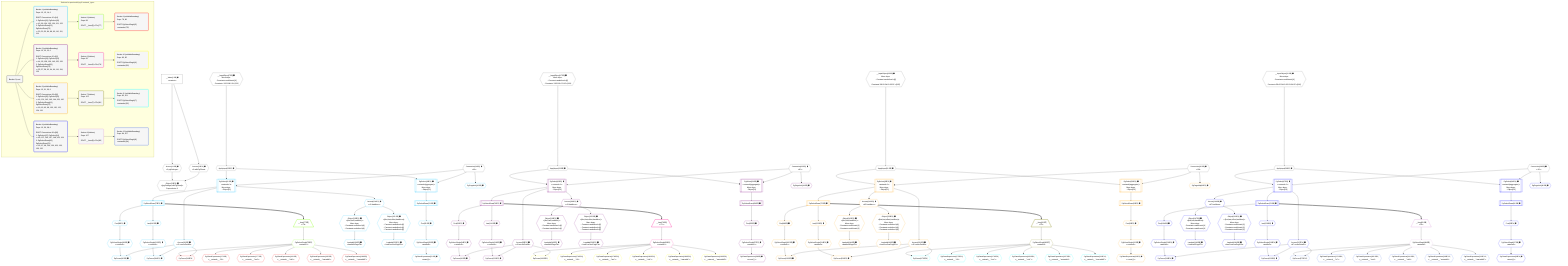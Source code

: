 %%{init: {'themeVariables': { 'fontSize': '12px'}}}%%
graph TD
    classDef path fill:#eee,stroke:#000,color:#000
    classDef plan fill:#fff,stroke-width:1px,color:#000
    classDef itemplan fill:#fff,stroke-width:2px,color:#000
    classDef unbatchedplan fill:#dff,stroke-width:1px,color:#000
    classDef sideeffectplan fill:#fcc,stroke-width:2px,color:#000
    classDef bucket fill:#f6f6f6,color:#000,stroke-width:2px,text-align:left

    subgraph "Buckets for queries/v4/pg11.network_types"
    Bucket0("Bucket 0 (root)"):::bucket
    Bucket1("Bucket 1 (nullableBoundary)<br />Deps: 13, 15, 14, 6<br /><br />ROOT Connectionᐸ10ᐳ[14]<br />1: PgSelect[41], PgSelect[49]<br />ᐳ: 42, 89, 134, 135, 136, 151, 152<br />2: PgSelectRows[51], PgSelectRows[73]<br />ᐳ: 50, 52, 53, 86, 88, 90, 110, 112, 114"):::bucket
    Bucket2("Bucket 2 (nullableBoundary)<br />Deps: 13, 23, 22, 6<br /><br />ROOT Connectionᐸ20ᐳ[22]<br />1: PgSelect[43], PgSelect[54]<br />ᐳ: 44, 95, 138, 139, 140, 155, 156<br />2: PgSelectRows[56], PgSelectRows[74]<br />ᐳ: 55, 57, 58, 92, 94, 96, 116, 118, 120"):::bucket
    Bucket3("Bucket 3 (nullableBoundary)<br />Deps: 13, 31, 30, 6<br /><br />ROOT Connectionᐸ28ᐳ[30]<br />1: PgSelect[45], PgSelect[59]<br />ᐳ: 46, 101, 142, 143, 144, 159, 160<br />2: PgSelectRows[61], PgSelectRows[75]<br />ᐳ: 60, 62, 63, 98, 100, 102, 122, 124, 126"):::bucket
    Bucket4("Bucket 4 (nullableBoundary)<br />Deps: 13, 39, 38, 6<br /><br />ROOT Connectionᐸ36ᐳ[38]<br />1: PgSelect[47], PgSelect[64]<br />ᐳ: 48, 107, 146, 147, 148, 163, 164<br />2: PgSelectRows[66], PgSelectRows[76]<br />ᐳ: 65, 67, 68, 104, 106, 108, 128, 130, 132"):::bucket
    Bucket5("Bucket 5 (listItem)<br />Deps: 89<br /><br />ROOT __Item{5}ᐸ73ᐳ[77]"):::bucket
    Bucket6("Bucket 6 (listItem)<br />Deps: 95<br /><br />ROOT __Item{6}ᐸ74ᐳ[79]"):::bucket
    Bucket7("Bucket 7 (listItem)<br />Deps: 101<br /><br />ROOT __Item{7}ᐸ75ᐳ[81]"):::bucket
    Bucket8("Bucket 8 (listItem)<br />Deps: 107<br /><br />ROOT __Item{8}ᐸ76ᐳ[83]"):::bucket
    Bucket9("Bucket 9 (nullableBoundary)<br />Deps: 78, 89<br /><br />ROOT PgSelectSingle{5}ᐸnetworkᐳ[78]"):::bucket
    Bucket10("Bucket 10 (nullableBoundary)<br />Deps: 80, 95<br /><br />ROOT PgSelectSingle{6}ᐸnetworkᐳ[80]"):::bucket
    Bucket11("Bucket 11 (nullableBoundary)<br />Deps: 82, 101<br /><br />ROOT PgSelectSingle{7}ᐸnetworkᐳ[82]"):::bucket
    Bucket12("Bucket 12 (nullableBoundary)<br />Deps: 84, 107<br /><br />ROOT PgSelectSingle{8}ᐸnetworkᐳ[84]"):::bucket
    end
    Bucket0 --> Bucket1 & Bucket2 & Bucket3 & Bucket4
    Bucket1 --> Bucket5
    Bucket2 --> Bucket6
    Bucket3 --> Bucket7
    Bucket4 --> Bucket8
    Bucket5 --> Bucket9
    Bucket6 --> Bucket10
    Bucket7 --> Bucket11
    Bucket8 --> Bucket12

    %% plan dependencies
    __InputObject7{{"__InputObject[7∈0] ➊<br />More deps:<br />- Constantᐸundefinedᐳ[6]<br />- Constantᐸ'192.168.0.0'ᐳ[193]"}}:::plan
    Object13{{"Object[13∈0] ➊<br />ᐸ{pgSettings,withPgClient}ᐳ<br />Dependents: 8"}}:::plan
    Access11{{"Access[11∈0] ➊<br />ᐸ2.pgSettingsᐳ"}}:::plan
    Access12{{"Access[12∈0] ➊<br />ᐸ2.withPgClientᐳ"}}:::plan
    Access11 & Access12 --> Object13
    __InputObject17{{"__InputObject[17∈0] ➊<br />More deps:<br />- Constantᐸundefinedᐳ[6]<br />- Constantᐸ'192.168.0.0/16'ᐳ[194]"}}:::plan
    __InputObject25{{"__InputObject[25∈0] ➊<br />More deps:<br />- Constantᐸundefinedᐳ[6]<br />- Constantᐸ'08:00:2b:01:02:03'ᐳ[195]"}}:::plan
    __InputObject33{{"__InputObject[33∈0] ➊<br />More deps:<br />- Constantᐸundefinedᐳ[6]<br />- Constantᐸ'08:00:2b:01:02:03:04:05'ᐳ[196]"}}:::plan
    __Value2["__Value[2∈0] ➊<br />ᐸcontextᐳ"]:::plan
    __Value2 --> Access11
    __Value2 --> Access12
    ApplyInput15{{"ApplyInput[15∈0] ➊"}}:::plan
    __InputObject7 --> ApplyInput15
    ApplyInput23{{"ApplyInput[23∈0] ➊"}}:::plan
    __InputObject17 --> ApplyInput23
    ApplyInput31{{"ApplyInput[31∈0] ➊"}}:::plan
    __InputObject25 --> ApplyInput31
    ApplyInput39{{"ApplyInput[39∈0] ➊"}}:::plan
    __InputObject33 --> ApplyInput39
    Connection14{{"Connection[14∈0] ➊<br />ᐸ10ᐳ"}}:::plan
    Connection22{{"Connection[22∈0] ➊<br />ᐸ20ᐳ"}}:::plan
    Connection30{{"Connection[30∈0] ➊<br />ᐸ28ᐳ"}}:::plan
    Connection38{{"Connection[38∈0] ➊<br />ᐸ36ᐳ"}}:::plan
    Object151{{"Object[151∈1] ➊<br />ᐸ{first,last,offset,hasMore}ᐳ<br />More deps:<br />- Constantᐸundefinedᐳ[6]<br />- Constantᐸundefinedᐳ[6]<br />- Constantᐸundefinedᐳ[6]"}}:::plan
    Access134{{"Access[134∈1] ➊<br />ᐸ41.hasMoreᐳ"}}:::plan
    Access134 --> Object151
    PgSelect41[["PgSelect[41∈1] ➊<br />ᐸnetwork+1ᐳ<br />More deps:<br />- Object[13]"]]:::plan
    ApplyInput15 & Connection14 --> PgSelect41
    PgSelect49[["PgSelect[49∈1] ➊<br />ᐸnetwork(aggregate)ᐳ<br />More deps:<br />- Object[13]"]]:::plan
    ApplyInput15 & Connection14 --> PgSelect49
    Object135{{"Object[135∈1] ➊<br />ᐸ{first,last,hasMore}ᐳ<br />More deps:<br />- Constantᐸundefinedᐳ[6]<br />- Constantᐸundefinedᐳ[6]"}}:::plan
    Access134 --> Object135
    PgCursor90{{"PgCursor[90∈1] ➊"}}:::plan
    PgSelectSingle88{{"PgSelectSingle[88∈1] ➊<br />ᐸnetworkᐳ"}}:::plan
    Access89{{"Access[89∈1] ➊<br />ᐸ41.cursorDetailsᐳ"}}:::plan
    PgSelectSingle88 & Access89 --> PgCursor90
    PgCursor114{{"PgCursor[114∈1] ➊"}}:::plan
    PgSelectSingle112{{"PgSelectSingle[112∈1] ➊<br />ᐸnetworkᐳ"}}:::plan
    PgSelectSingle112 & Access89 --> PgCursor114
    PgPageInfo42{{"PgPageInfo[42∈1] ➊"}}:::plan
    Connection14 --> PgPageInfo42
    First50{{"First[50∈1] ➊"}}:::plan
    PgSelectRows51[["PgSelectRows[51∈1] ➊"]]:::plan
    PgSelectRows51 --> First50
    PgSelect49 --> PgSelectRows51
    PgSelectSingle52{{"PgSelectSingle[52∈1] ➊<br />ᐸnetworkᐳ"}}:::plan
    First50 --> PgSelectSingle52
    PgClassExpression53{{"PgClassExpression[53∈1] ➊<br />ᐸcount(*)ᐳ"}}:::plan
    PgSelectSingle52 --> PgClassExpression53
    PgSelectRows73[["PgSelectRows[73∈1] ➊"]]:::plan
    PgSelect41 --> PgSelectRows73
    First86{{"First[86∈1] ➊"}}:::plan
    PgSelectRows73 --> First86
    First86 --> PgSelectSingle88
    PgSelect41 --> Access89
    Last110{{"Last[110∈1] ➊"}}:::plan
    PgSelectRows73 --> Last110
    Last110 --> PgSelectSingle112
    PgSelect41 --> Access134
    Lambda136{{"Lambda[136∈1] ➊<br />ᐸhasNextPageCbᐳ"}}:::plan
    Object135 --> Lambda136
    Lambda152{{"Lambda[152∈1] ➊<br />ᐸhasPreviousPageCbᐳ"}}:::plan
    Object151 --> Lambda152
    Object155{{"Object[155∈2] ➊<br />ᐸ{first,last,offset,hasMore}ᐳ<br />More deps:<br />- Constantᐸundefinedᐳ[6]<br />- Constantᐸundefinedᐳ[6]<br />- Constantᐸundefinedᐳ[6]"}}:::plan
    Access138{{"Access[138∈2] ➊<br />ᐸ43.hasMoreᐳ"}}:::plan
    Access138 --> Object155
    PgSelect43[["PgSelect[43∈2] ➊<br />ᐸnetwork+1ᐳ<br />More deps:<br />- Object[13]"]]:::plan
    ApplyInput23 & Connection22 --> PgSelect43
    PgSelect54[["PgSelect[54∈2] ➊<br />ᐸnetwork(aggregate)ᐳ<br />More deps:<br />- Object[13]"]]:::plan
    ApplyInput23 & Connection22 --> PgSelect54
    Object139{{"Object[139∈2] ➊<br />ᐸ{first,last,hasMore}ᐳ<br />More deps:<br />- Constantᐸundefinedᐳ[6]<br />- Constantᐸundefinedᐳ[6]"}}:::plan
    Access138 --> Object139
    PgCursor96{{"PgCursor[96∈2] ➊"}}:::plan
    PgSelectSingle94{{"PgSelectSingle[94∈2] ➊<br />ᐸnetworkᐳ"}}:::plan
    Access95{{"Access[95∈2] ➊<br />ᐸ43.cursorDetailsᐳ"}}:::plan
    PgSelectSingle94 & Access95 --> PgCursor96
    PgCursor120{{"PgCursor[120∈2] ➊"}}:::plan
    PgSelectSingle118{{"PgSelectSingle[118∈2] ➊<br />ᐸnetworkᐳ"}}:::plan
    PgSelectSingle118 & Access95 --> PgCursor120
    PgPageInfo44{{"PgPageInfo[44∈2] ➊"}}:::plan
    Connection22 --> PgPageInfo44
    First55{{"First[55∈2] ➊"}}:::plan
    PgSelectRows56[["PgSelectRows[56∈2] ➊"]]:::plan
    PgSelectRows56 --> First55
    PgSelect54 --> PgSelectRows56
    PgSelectSingle57{{"PgSelectSingle[57∈2] ➊<br />ᐸnetworkᐳ"}}:::plan
    First55 --> PgSelectSingle57
    PgClassExpression58{{"PgClassExpression[58∈2] ➊<br />ᐸcount(*)ᐳ"}}:::plan
    PgSelectSingle57 --> PgClassExpression58
    PgSelectRows74[["PgSelectRows[74∈2] ➊"]]:::plan
    PgSelect43 --> PgSelectRows74
    First92{{"First[92∈2] ➊"}}:::plan
    PgSelectRows74 --> First92
    First92 --> PgSelectSingle94
    PgSelect43 --> Access95
    Last116{{"Last[116∈2] ➊"}}:::plan
    PgSelectRows74 --> Last116
    Last116 --> PgSelectSingle118
    PgSelect43 --> Access138
    Lambda140{{"Lambda[140∈2] ➊<br />ᐸhasNextPageCbᐳ"}}:::plan
    Object139 --> Lambda140
    Lambda156{{"Lambda[156∈2] ➊<br />ᐸhasPreviousPageCbᐳ"}}:::plan
    Object155 --> Lambda156
    Object159{{"Object[159∈3] ➊<br />ᐸ{first,last,offset,hasMore}ᐳ<br />More deps:<br />- Constantᐸundefinedᐳ[6]<br />- Constantᐸundefinedᐳ[6]<br />- Constantᐸundefinedᐳ[6]"}}:::plan
    Access142{{"Access[142∈3] ➊<br />ᐸ45.hasMoreᐳ"}}:::plan
    Access142 --> Object159
    PgSelect45[["PgSelect[45∈3] ➊<br />ᐸnetwork+1ᐳ<br />More deps:<br />- Object[13]"]]:::plan
    ApplyInput31 & Connection30 --> PgSelect45
    PgSelect59[["PgSelect[59∈3] ➊<br />ᐸnetwork(aggregate)ᐳ<br />More deps:<br />- Object[13]"]]:::plan
    ApplyInput31 & Connection30 --> PgSelect59
    Object143{{"Object[143∈3] ➊<br />ᐸ{first,last,hasMore}ᐳ<br />More deps:<br />- Constantᐸundefinedᐳ[6]<br />- Constantᐸundefinedᐳ[6]"}}:::plan
    Access142 --> Object143
    PgCursor102{{"PgCursor[102∈3] ➊"}}:::plan
    PgSelectSingle100{{"PgSelectSingle[100∈3] ➊<br />ᐸnetworkᐳ"}}:::plan
    Access101{{"Access[101∈3] ➊<br />ᐸ45.cursorDetailsᐳ"}}:::plan
    PgSelectSingle100 & Access101 --> PgCursor102
    PgCursor126{{"PgCursor[126∈3] ➊"}}:::plan
    PgSelectSingle124{{"PgSelectSingle[124∈3] ➊<br />ᐸnetworkᐳ"}}:::plan
    PgSelectSingle124 & Access101 --> PgCursor126
    PgPageInfo46{{"PgPageInfo[46∈3] ➊"}}:::plan
    Connection30 --> PgPageInfo46
    First60{{"First[60∈3] ➊"}}:::plan
    PgSelectRows61[["PgSelectRows[61∈3] ➊"]]:::plan
    PgSelectRows61 --> First60
    PgSelect59 --> PgSelectRows61
    PgSelectSingle62{{"PgSelectSingle[62∈3] ➊<br />ᐸnetworkᐳ"}}:::plan
    First60 --> PgSelectSingle62
    PgClassExpression63{{"PgClassExpression[63∈3] ➊<br />ᐸcount(*)ᐳ"}}:::plan
    PgSelectSingle62 --> PgClassExpression63
    PgSelectRows75[["PgSelectRows[75∈3] ➊"]]:::plan
    PgSelect45 --> PgSelectRows75
    First98{{"First[98∈3] ➊"}}:::plan
    PgSelectRows75 --> First98
    First98 --> PgSelectSingle100
    PgSelect45 --> Access101
    Last122{{"Last[122∈3] ➊"}}:::plan
    PgSelectRows75 --> Last122
    Last122 --> PgSelectSingle124
    PgSelect45 --> Access142
    Lambda144{{"Lambda[144∈3] ➊<br />ᐸhasNextPageCbᐳ"}}:::plan
    Object143 --> Lambda144
    Lambda160{{"Lambda[160∈3] ➊<br />ᐸhasPreviousPageCbᐳ"}}:::plan
    Object159 --> Lambda160
    Object163{{"Object[163∈4] ➊<br />ᐸ{first,last,offset,hasMore}ᐳ<br />More deps:<br />- Constantᐸundefinedᐳ[6]<br />- Constantᐸundefinedᐳ[6]<br />- Constantᐸundefinedᐳ[6]"}}:::plan
    Access146{{"Access[146∈4] ➊<br />ᐸ47.hasMoreᐳ"}}:::plan
    Access146 --> Object163
    PgSelect47[["PgSelect[47∈4] ➊<br />ᐸnetwork+1ᐳ<br />More deps:<br />- Object[13]"]]:::plan
    ApplyInput39 & Connection38 --> PgSelect47
    PgSelect64[["PgSelect[64∈4] ➊<br />ᐸnetwork(aggregate)ᐳ<br />More deps:<br />- Object[13]"]]:::plan
    ApplyInput39 & Connection38 --> PgSelect64
    Object147{{"Object[147∈4] ➊<br />ᐸ{first,last,hasMore}ᐳ<br />More deps:<br />- Constantᐸundefinedᐳ[6]<br />- Constantᐸundefinedᐳ[6]"}}:::plan
    Access146 --> Object147
    PgCursor108{{"PgCursor[108∈4] ➊"}}:::plan
    PgSelectSingle106{{"PgSelectSingle[106∈4] ➊<br />ᐸnetworkᐳ"}}:::plan
    Access107{{"Access[107∈4] ➊<br />ᐸ47.cursorDetailsᐳ"}}:::plan
    PgSelectSingle106 & Access107 --> PgCursor108
    PgCursor132{{"PgCursor[132∈4] ➊"}}:::plan
    PgSelectSingle130{{"PgSelectSingle[130∈4] ➊<br />ᐸnetworkᐳ"}}:::plan
    PgSelectSingle130 & Access107 --> PgCursor132
    PgPageInfo48{{"PgPageInfo[48∈4] ➊"}}:::plan
    Connection38 --> PgPageInfo48
    First65{{"First[65∈4] ➊"}}:::plan
    PgSelectRows66[["PgSelectRows[66∈4] ➊"]]:::plan
    PgSelectRows66 --> First65
    PgSelect64 --> PgSelectRows66
    PgSelectSingle67{{"PgSelectSingle[67∈4] ➊<br />ᐸnetworkᐳ"}}:::plan
    First65 --> PgSelectSingle67
    PgClassExpression68{{"PgClassExpression[68∈4] ➊<br />ᐸcount(*)ᐳ"}}:::plan
    PgSelectSingle67 --> PgClassExpression68
    PgSelectRows76[["PgSelectRows[76∈4] ➊"]]:::plan
    PgSelect47 --> PgSelectRows76
    First104{{"First[104∈4] ➊"}}:::plan
    PgSelectRows76 --> First104
    First104 --> PgSelectSingle106
    PgSelect47 --> Access107
    Last128{{"Last[128∈4] ➊"}}:::plan
    PgSelectRows76 --> Last128
    Last128 --> PgSelectSingle130
    PgSelect47 --> Access146
    Lambda148{{"Lambda[148∈4] ➊<br />ᐸhasNextPageCbᐳ"}}:::plan
    Object147 --> Lambda148
    Lambda164{{"Lambda[164∈4] ➊<br />ᐸhasPreviousPageCbᐳ"}}:::plan
    Object163 --> Lambda164
    __Item77[/"__Item[77∈5]<br />ᐸ73ᐳ"\]:::itemplan
    PgSelectRows73 ==> __Item77
    PgSelectSingle78{{"PgSelectSingle[78∈5]<br />ᐸnetworkᐳ"}}:::plan
    __Item77 --> PgSelectSingle78
    __Item79[/"__Item[79∈6]<br />ᐸ74ᐳ"\]:::itemplan
    PgSelectRows74 ==> __Item79
    PgSelectSingle80{{"PgSelectSingle[80∈6]<br />ᐸnetworkᐳ"}}:::plan
    __Item79 --> PgSelectSingle80
    __Item81[/"__Item[81∈7]<br />ᐸ75ᐳ"\]:::itemplan
    PgSelectRows75 ==> __Item81
    PgSelectSingle82{{"PgSelectSingle[82∈7]<br />ᐸnetworkᐳ"}}:::plan
    __Item81 --> PgSelectSingle82
    __Item83[/"__Item[83∈8]<br />ᐸ76ᐳ"\]:::itemplan
    PgSelectRows76 ==> __Item83
    PgSelectSingle84{{"PgSelectSingle[84∈8]<br />ᐸnetworkᐳ"}}:::plan
    __Item83 --> PgSelectSingle84
    PgCursor166{{"PgCursor[166∈9]"}}:::plan
    PgSelectSingle78 & Access89 --> PgCursor166
    PgClassExpression173{{"PgClassExpression[173∈9]<br />ᐸ__network__.”id”ᐳ"}}:::plan
    PgSelectSingle78 --> PgClassExpression173
    PgClassExpression177{{"PgClassExpression[177∈9]<br />ᐸ__network__.”inet”ᐳ"}}:::plan
    PgSelectSingle78 --> PgClassExpression177
    PgClassExpression181{{"PgClassExpression[181∈9]<br />ᐸ__network__.”cidr”ᐳ"}}:::plan
    PgSelectSingle78 --> PgClassExpression181
    PgClassExpression185{{"PgClassExpression[185∈9]<br />ᐸ__network__.”macaddr”ᐳ"}}:::plan
    PgSelectSingle78 --> PgClassExpression185
    PgClassExpression189{{"PgClassExpression[189∈9]<br />ᐸ__network__.”macaddr8”ᐳ"}}:::plan
    PgSelectSingle78 --> PgClassExpression189
    PgCursor168{{"PgCursor[168∈10]"}}:::plan
    PgSelectSingle80 & Access95 --> PgCursor168
    PgClassExpression174{{"PgClassExpression[174∈10]<br />ᐸ__network__.”id”ᐳ"}}:::plan
    PgSelectSingle80 --> PgClassExpression174
    PgClassExpression178{{"PgClassExpression[178∈10]<br />ᐸ__network__.”inet”ᐳ"}}:::plan
    PgSelectSingle80 --> PgClassExpression178
    PgClassExpression182{{"PgClassExpression[182∈10]<br />ᐸ__network__.”cidr”ᐳ"}}:::plan
    PgSelectSingle80 --> PgClassExpression182
    PgClassExpression186{{"PgClassExpression[186∈10]<br />ᐸ__network__.”macaddr”ᐳ"}}:::plan
    PgSelectSingle80 --> PgClassExpression186
    PgClassExpression190{{"PgClassExpression[190∈10]<br />ᐸ__network__.”macaddr8”ᐳ"}}:::plan
    PgSelectSingle80 --> PgClassExpression190
    PgCursor170{{"PgCursor[170∈11]"}}:::plan
    PgSelectSingle82 & Access101 --> PgCursor170
    PgClassExpression175{{"PgClassExpression[175∈11]<br />ᐸ__network__.”id”ᐳ"}}:::plan
    PgSelectSingle82 --> PgClassExpression175
    PgClassExpression179{{"PgClassExpression[179∈11]<br />ᐸ__network__.”inet”ᐳ"}}:::plan
    PgSelectSingle82 --> PgClassExpression179
    PgClassExpression183{{"PgClassExpression[183∈11]<br />ᐸ__network__.”cidr”ᐳ"}}:::plan
    PgSelectSingle82 --> PgClassExpression183
    PgClassExpression187{{"PgClassExpression[187∈11]<br />ᐸ__network__.”macaddr”ᐳ"}}:::plan
    PgSelectSingle82 --> PgClassExpression187
    PgClassExpression191{{"PgClassExpression[191∈11]<br />ᐸ__network__.”macaddr8”ᐳ"}}:::plan
    PgSelectSingle82 --> PgClassExpression191
    PgCursor172{{"PgCursor[172∈12]"}}:::plan
    PgSelectSingle84 & Access107 --> PgCursor172
    PgClassExpression176{{"PgClassExpression[176∈12]<br />ᐸ__network__.”id”ᐳ"}}:::plan
    PgSelectSingle84 --> PgClassExpression176
    PgClassExpression180{{"PgClassExpression[180∈12]<br />ᐸ__network__.”inet”ᐳ"}}:::plan
    PgSelectSingle84 --> PgClassExpression180
    PgClassExpression184{{"PgClassExpression[184∈12]<br />ᐸ__network__.”cidr”ᐳ"}}:::plan
    PgSelectSingle84 --> PgClassExpression184
    PgClassExpression188{{"PgClassExpression[188∈12]<br />ᐸ__network__.”macaddr”ᐳ"}}:::plan
    PgSelectSingle84 --> PgClassExpression188
    PgClassExpression192{{"PgClassExpression[192∈12]<br />ᐸ__network__.”macaddr8”ᐳ"}}:::plan
    PgSelectSingle84 --> PgClassExpression192

    %% define steps
    classDef bucket0 stroke:#696969
    class Bucket0,__Value2,__InputObject7,Access11,Access12,Object13,Connection14,ApplyInput15,__InputObject17,Connection22,ApplyInput23,__InputObject25,Connection30,ApplyInput31,__InputObject33,Connection38,ApplyInput39 bucket0
    classDef bucket1 stroke:#00bfff
    class Bucket1,PgSelect41,PgPageInfo42,PgSelect49,First50,PgSelectRows51,PgSelectSingle52,PgClassExpression53,PgSelectRows73,First86,PgSelectSingle88,Access89,PgCursor90,Last110,PgSelectSingle112,PgCursor114,Access134,Object135,Lambda136,Object151,Lambda152 bucket1
    classDef bucket2 stroke:#7f007f
    class Bucket2,PgSelect43,PgPageInfo44,PgSelect54,First55,PgSelectRows56,PgSelectSingle57,PgClassExpression58,PgSelectRows74,First92,PgSelectSingle94,Access95,PgCursor96,Last116,PgSelectSingle118,PgCursor120,Access138,Object139,Lambda140,Object155,Lambda156 bucket2
    classDef bucket3 stroke:#ffa500
    class Bucket3,PgSelect45,PgPageInfo46,PgSelect59,First60,PgSelectRows61,PgSelectSingle62,PgClassExpression63,PgSelectRows75,First98,PgSelectSingle100,Access101,PgCursor102,Last122,PgSelectSingle124,PgCursor126,Access142,Object143,Lambda144,Object159,Lambda160 bucket3
    classDef bucket4 stroke:#0000ff
    class Bucket4,PgSelect47,PgPageInfo48,PgSelect64,First65,PgSelectRows66,PgSelectSingle67,PgClassExpression68,PgSelectRows76,First104,PgSelectSingle106,Access107,PgCursor108,Last128,PgSelectSingle130,PgCursor132,Access146,Object147,Lambda148,Object163,Lambda164 bucket4
    classDef bucket5 stroke:#7fff00
    class Bucket5,__Item77,PgSelectSingle78 bucket5
    classDef bucket6 stroke:#ff1493
    class Bucket6,__Item79,PgSelectSingle80 bucket6
    classDef bucket7 stroke:#808000
    class Bucket7,__Item81,PgSelectSingle82 bucket7
    classDef bucket8 stroke:#dda0dd
    class Bucket8,__Item83,PgSelectSingle84 bucket8
    classDef bucket9 stroke:#ff0000
    class Bucket9,PgCursor166,PgClassExpression173,PgClassExpression177,PgClassExpression181,PgClassExpression185,PgClassExpression189 bucket9
    classDef bucket10 stroke:#ffff00
    class Bucket10,PgCursor168,PgClassExpression174,PgClassExpression178,PgClassExpression182,PgClassExpression186,PgClassExpression190 bucket10
    classDef bucket11 stroke:#00ffff
    class Bucket11,PgCursor170,PgClassExpression175,PgClassExpression179,PgClassExpression183,PgClassExpression187,PgClassExpression191 bucket11
    classDef bucket12 stroke:#4169e1
    class Bucket12,PgCursor172,PgClassExpression176,PgClassExpression180,PgClassExpression184,PgClassExpression188,PgClassExpression192 bucket12